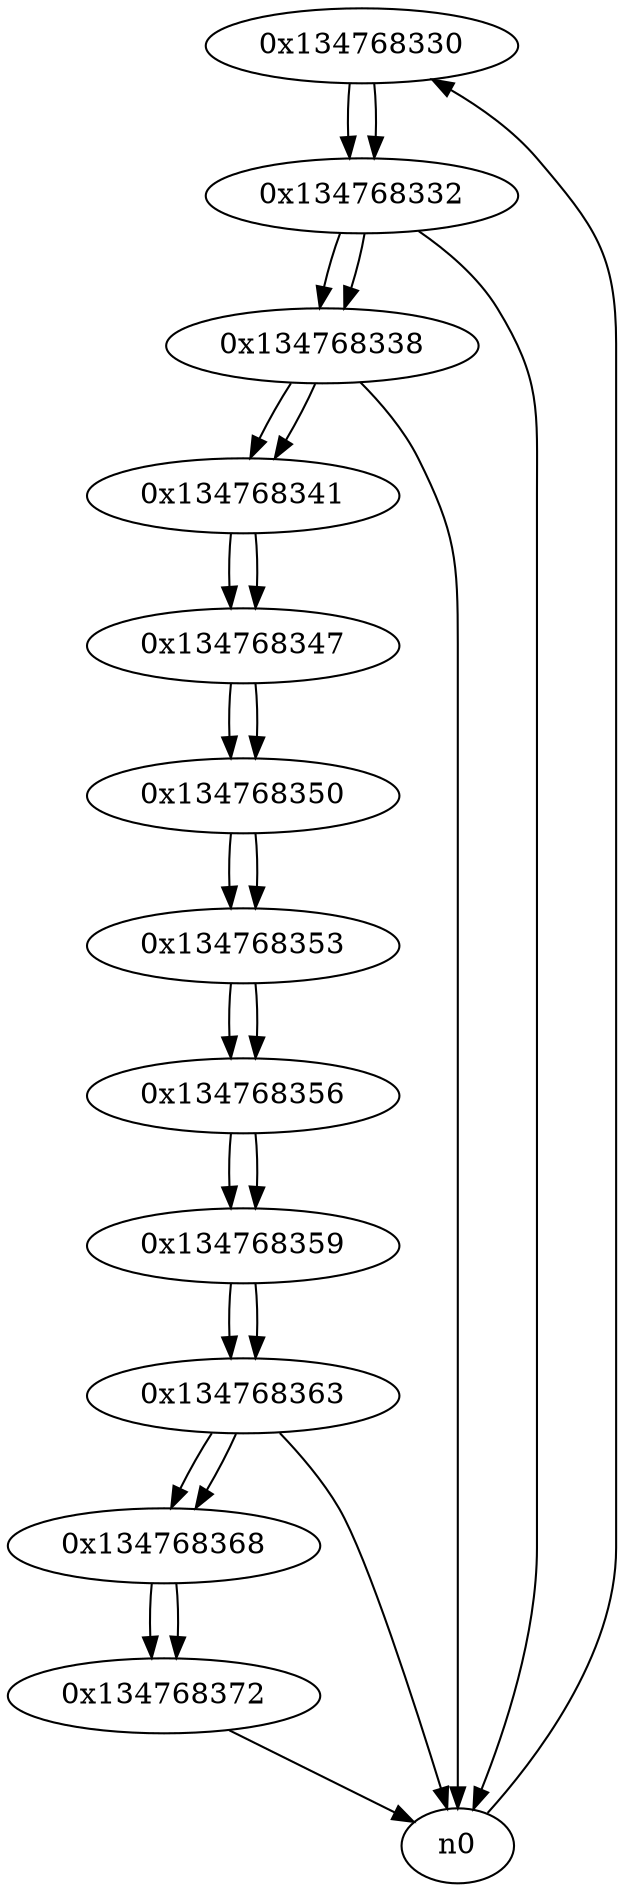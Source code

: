 digraph G{
/* nodes */
  n1 [label="0x134768330"]
  n2 [label="0x134768332"]
  n3 [label="0x134768338"]
  n4 [label="0x134768341"]
  n5 [label="0x134768347"]
  n6 [label="0x134768350"]
  n7 [label="0x134768353"]
  n8 [label="0x134768356"]
  n9 [label="0x134768359"]
  n10 [label="0x134768363"]
  n11 [label="0x134768368"]
  n12 [label="0x134768372"]
/* edges */
n1 -> n2;
n0 -> n1;
n2 -> n3;
n2 -> n0;
n1 -> n2;
n3 -> n4;
n3 -> n0;
n2 -> n3;
n4 -> n5;
n3 -> n4;
n5 -> n6;
n4 -> n5;
n6 -> n7;
n5 -> n6;
n7 -> n8;
n6 -> n7;
n8 -> n9;
n7 -> n8;
n9 -> n10;
n8 -> n9;
n10 -> n11;
n10 -> n0;
n9 -> n10;
n11 -> n12;
n10 -> n11;
n12 -> n0;
n11 -> n12;
}
